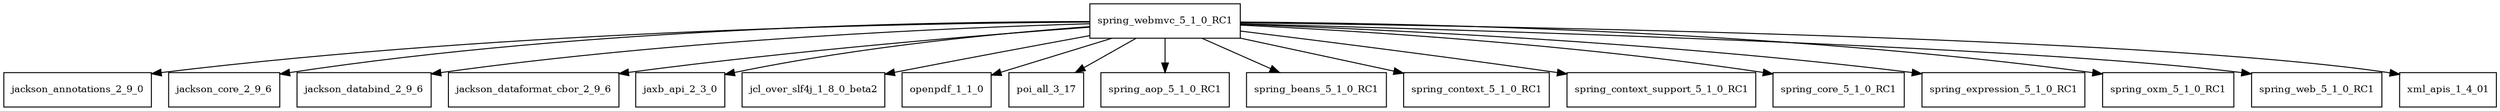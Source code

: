 digraph spring_webmvc_5_1_0_RC1_dependencies {
  node [shape = box, fontsize=10.0];
  spring_webmvc_5_1_0_RC1 -> jackson_annotations_2_9_0;
  spring_webmvc_5_1_0_RC1 -> jackson_core_2_9_6;
  spring_webmvc_5_1_0_RC1 -> jackson_databind_2_9_6;
  spring_webmvc_5_1_0_RC1 -> jackson_dataformat_cbor_2_9_6;
  spring_webmvc_5_1_0_RC1 -> jaxb_api_2_3_0;
  spring_webmvc_5_1_0_RC1 -> jcl_over_slf4j_1_8_0_beta2;
  spring_webmvc_5_1_0_RC1 -> openpdf_1_1_0;
  spring_webmvc_5_1_0_RC1 -> poi_all_3_17;
  spring_webmvc_5_1_0_RC1 -> spring_aop_5_1_0_RC1;
  spring_webmvc_5_1_0_RC1 -> spring_beans_5_1_0_RC1;
  spring_webmvc_5_1_0_RC1 -> spring_context_5_1_0_RC1;
  spring_webmvc_5_1_0_RC1 -> spring_context_support_5_1_0_RC1;
  spring_webmvc_5_1_0_RC1 -> spring_core_5_1_0_RC1;
  spring_webmvc_5_1_0_RC1 -> spring_expression_5_1_0_RC1;
  spring_webmvc_5_1_0_RC1 -> spring_oxm_5_1_0_RC1;
  spring_webmvc_5_1_0_RC1 -> spring_web_5_1_0_RC1;
  spring_webmvc_5_1_0_RC1 -> xml_apis_1_4_01;
}

